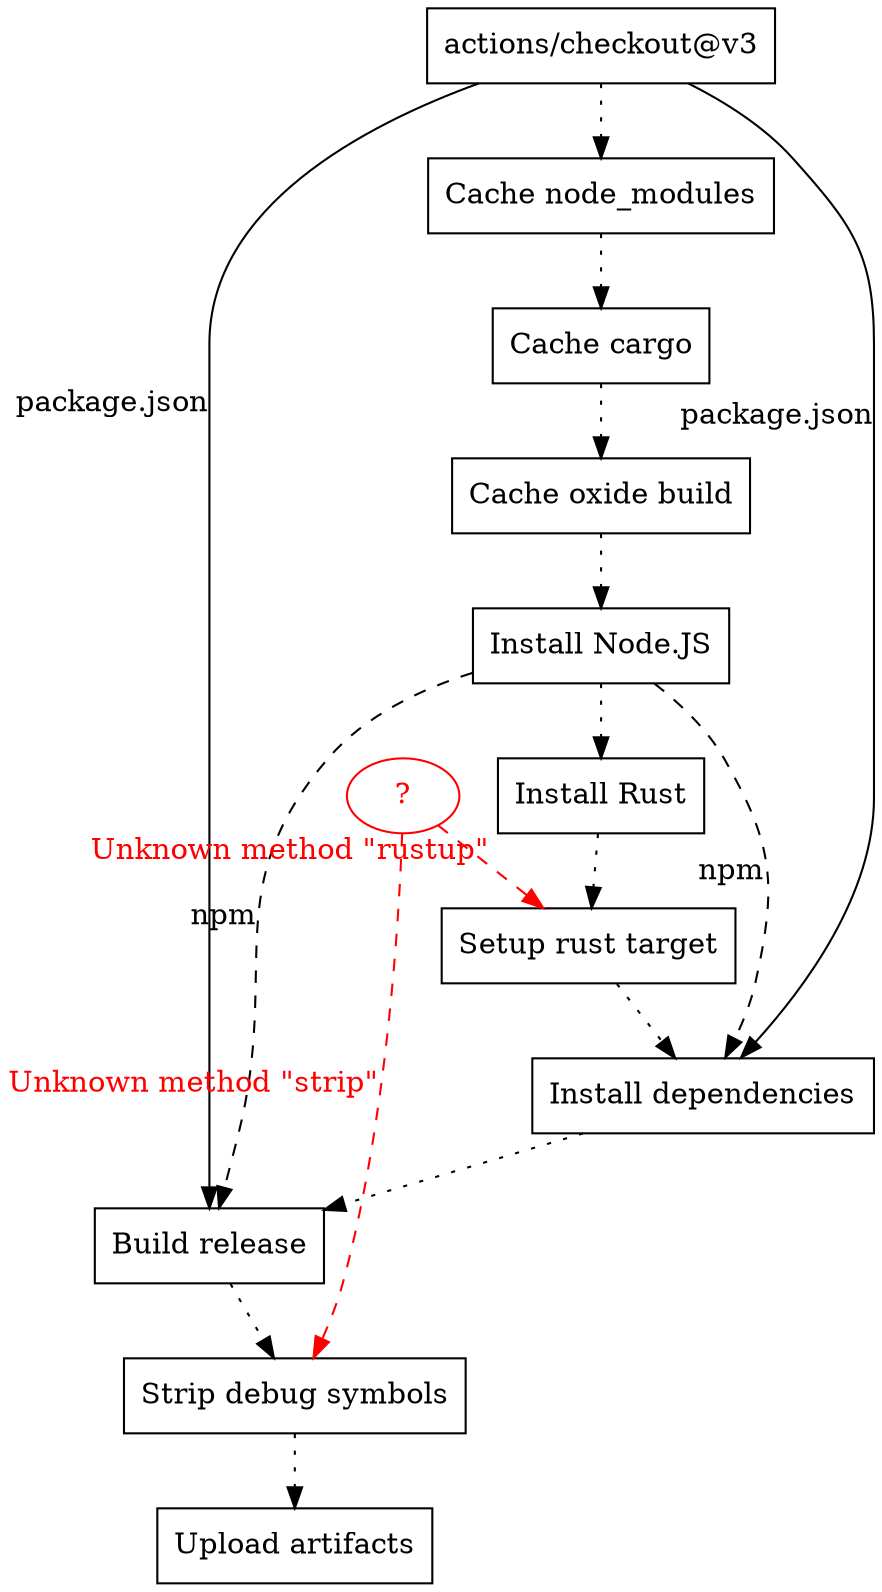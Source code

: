 digraph {
	"actions/checkout@v3" [shape=rect]
	"Cache node_modules" [shape=rect]
	"Cache cargo" [shape=rect]
	"Cache oxide build" [shape=rect]
	"Install Node.JS" [shape=rect]
	"Install Rust" [shape=rect]
	"Setup rust target" [shape=rect]
	"Install dependencies" [shape=rect]
	"Build release" [shape=rect]
	"Strip debug symbols" [shape=rect]
	"Upload artifacts" [shape=rect]
	"?" [shape=rect]
	"?" [color=red fontcolor=red shape=ellipse]
	"actions/checkout@v3" -> "Install dependencies" [decorate=false xlabel="package.json"]
	"actions/checkout@v3" -> "Build release" [decorate=false xlabel="package.json"]
	"actions/checkout@v3" -> "Cache node_modules" [style=dotted xlabel=""]
	"Cache node_modules" -> "Cache cargo" [style=dotted xlabel=""]
	"Cache cargo" -> "Cache oxide build" [style=dotted xlabel=""]
	"Cache oxide build" -> "Install Node.JS" [style=dotted xlabel=""]
	"Install Node.JS" -> "Install dependencies" [style=dashed xlabel=npm]
	"Install Node.JS" -> "Build release" [style=dashed xlabel=npm]
	"Install Node.JS" -> "Install Rust" [style=dotted xlabel=""]
	"Install Rust" -> "Setup rust target" [style=dotted xlabel=""]
	"Setup rust target" -> "Install dependencies" [style=dotted xlabel=""]
	"Install dependencies" -> "Build release" [style=dotted xlabel=""]
	"Build release" -> "Strip debug symbols" [style=dotted xlabel=""]
	"Strip debug symbols" -> "Upload artifacts" [style=dotted xlabel=""]
	"?" -> "Setup rust target" [color=red fontcolor=red style=dashed xlabel="Unknown method \"rustup\""]
	"?" -> "Strip debug symbols" [color=red fontcolor=red style=dashed xlabel="Unknown method \"strip\""]
}
